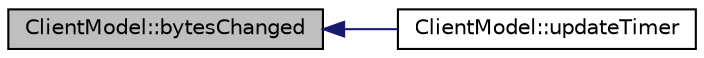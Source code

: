 digraph "ClientModel::bytesChanged"
{
  edge [fontname="Helvetica",fontsize="10",labelfontname="Helvetica",labelfontsize="10"];
  node [fontname="Helvetica",fontsize="10",shape=record];
  rankdir="LR";
  Node9 [label="ClientModel::bytesChanged",height=0.2,width=0.4,color="black", fillcolor="grey75", style="filled", fontcolor="black"];
  Node9 -> Node10 [dir="back",color="midnightblue",fontsize="10",style="solid",fontname="Helvetica"];
  Node10 [label="ClientModel::updateTimer",height=0.2,width=0.4,color="black", fillcolor="white", style="filled",URL="$df/d25/class_client_model.html#a82d434ebd032c00736e043ce2d36ac5e"];
}
